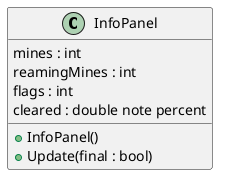 @startuml


class  InfoPanel{
    mines : int
    reamingMines : int
    flags : int
    cleared : double note percent

    + InfoPanel()
    + Update(final : bool)
}


@enduml
